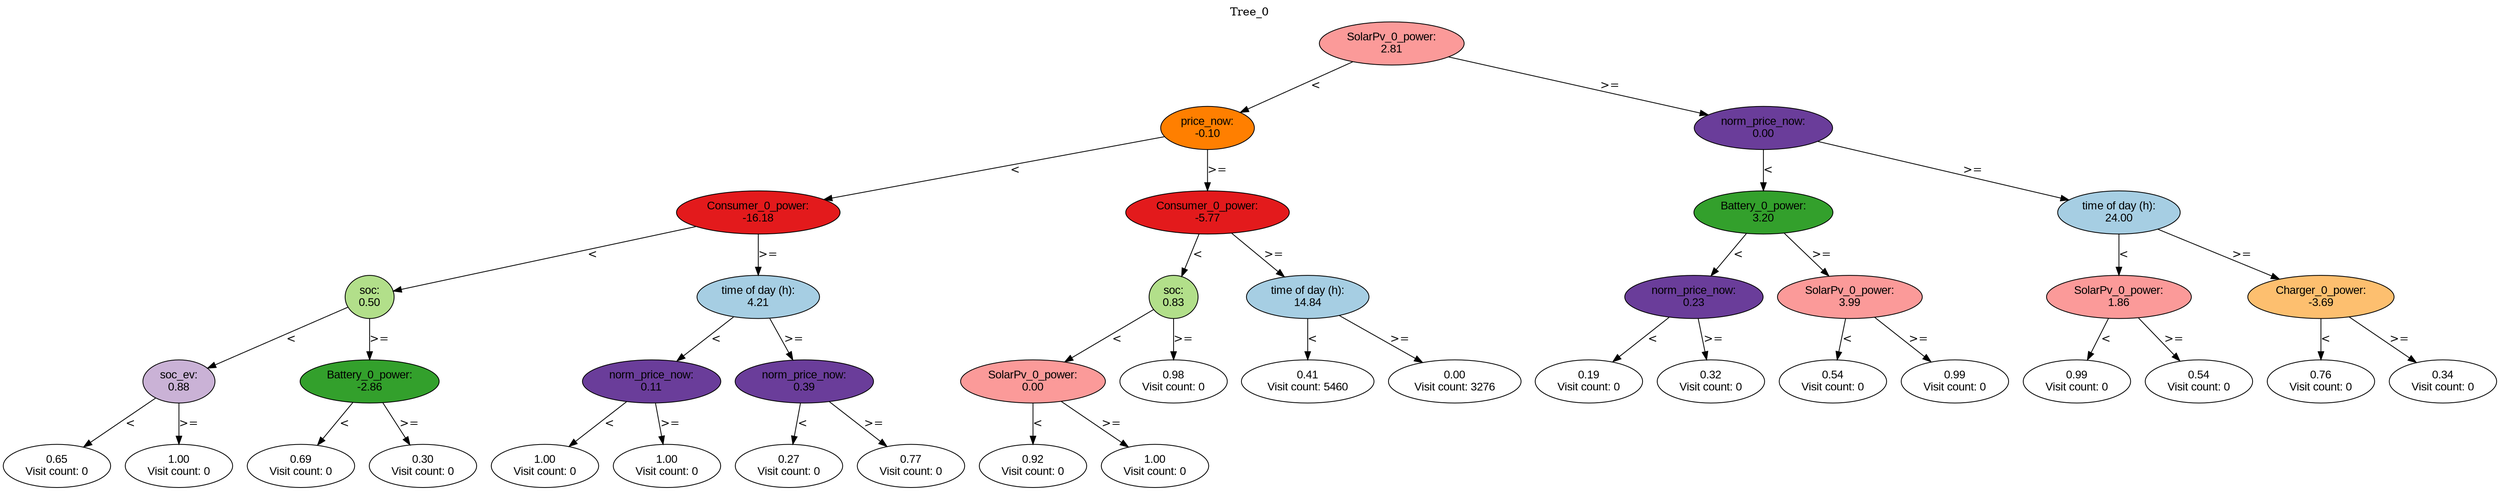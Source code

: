 digraph BST {
    node [fontname="Arial" style=filled colorscheme=paired12];
    0 [ label = "SolarPv_0_power:
2.81" fillcolor=5];
    1 [ label = "price_now:
-0.10" fillcolor=8];
    2 [ label = "Consumer_0_power:
-16.18" fillcolor=6];
    3 [ label = "soc:
0.50" fillcolor=3];
    4 [ label = "soc_ev:
0.88" fillcolor=9];
    5 [ label = "0.65
Visit count: 0" fillcolor=white];
    6 [ label = "1.00
Visit count: 0" fillcolor=white];
    7 [ label = "Battery_0_power:
-2.86" fillcolor=4];
    8 [ label = "0.69
Visit count: 0" fillcolor=white];
    9 [ label = "0.30
Visit count: 0" fillcolor=white];
    10 [ label = "time of day (h):
4.21" fillcolor=1];
    11 [ label = "norm_price_now:
0.11" fillcolor=10];
    12 [ label = "1.00
Visit count: 0" fillcolor=white];
    13 [ label = "1.00
Visit count: 0" fillcolor=white];
    14 [ label = "norm_price_now:
0.39" fillcolor=10];
    15 [ label = "0.27
Visit count: 0" fillcolor=white];
    16 [ label = "0.77
Visit count: 0" fillcolor=white];
    17 [ label = "Consumer_0_power:
-5.77" fillcolor=6];
    18 [ label = "soc:
0.83" fillcolor=3];
    19 [ label = "SolarPv_0_power:
0.00" fillcolor=5];
    20 [ label = "0.92
Visit count: 0" fillcolor=white];
    21 [ label = "1.00
Visit count: 0" fillcolor=white];
    22 [ label = "0.98
Visit count: 0" fillcolor=white];
    23 [ label = "time of day (h):
14.84" fillcolor=1];
    24 [ label = "0.41
Visit count: 5460" fillcolor=white];
    25 [ label = "0.00
Visit count: 3276" fillcolor=white];
    26 [ label = "norm_price_now:
0.00" fillcolor=10];
    27 [ label = "Battery_0_power:
3.20" fillcolor=4];
    28 [ label = "norm_price_now:
0.23" fillcolor=10];
    29 [ label = "0.19
Visit count: 0" fillcolor=white];
    30 [ label = "0.32
Visit count: 0" fillcolor=white];
    31 [ label = "SolarPv_0_power:
3.99" fillcolor=5];
    32 [ label = "0.54
Visit count: 0" fillcolor=white];
    33 [ label = "0.99
Visit count: 0" fillcolor=white];
    34 [ label = "time of day (h):
24.00" fillcolor=1];
    35 [ label = "SolarPv_0_power:
1.86" fillcolor=5];
    36 [ label = "0.99
Visit count: 0" fillcolor=white];
    37 [ label = "0.54
Visit count: 0" fillcolor=white];
    38 [ label = "Charger_0_power:
-3.69" fillcolor=7];
    39 [ label = "0.76
Visit count: 0" fillcolor=white];
    40 [ label = "0.34
Visit count: 0" fillcolor=white];

    0  -> 1[ label = "<"];
    0  -> 26[ label = ">="];
    1  -> 2[ label = "<"];
    1  -> 17[ label = ">="];
    2  -> 3[ label = "<"];
    2  -> 10[ label = ">="];
    3  -> 4[ label = "<"];
    3  -> 7[ label = ">="];
    4  -> 5[ label = "<"];
    4  -> 6[ label = ">="];
    7  -> 8[ label = "<"];
    7  -> 9[ label = ">="];
    10  -> 11[ label = "<"];
    10  -> 14[ label = ">="];
    11  -> 12[ label = "<"];
    11  -> 13[ label = ">="];
    14  -> 15[ label = "<"];
    14  -> 16[ label = ">="];
    17  -> 18[ label = "<"];
    17  -> 23[ label = ">="];
    18  -> 19[ label = "<"];
    18  -> 22[ label = ">="];
    19  -> 20[ label = "<"];
    19  -> 21[ label = ">="];
    23  -> 24[ label = "<"];
    23  -> 25[ label = ">="];
    26  -> 27[ label = "<"];
    26  -> 34[ label = ">="];
    27  -> 28[ label = "<"];
    27  -> 31[ label = ">="];
    28  -> 29[ label = "<"];
    28  -> 30[ label = ">="];
    31  -> 32[ label = "<"];
    31  -> 33[ label = ">="];
    34  -> 35[ label = "<"];
    34  -> 38[ label = ">="];
    35  -> 36[ label = "<"];
    35  -> 37[ label = ">="];
    38  -> 39[ label = "<"];
    38  -> 40[ label = ">="];

    labelloc="t";
    label="Tree_0";
}